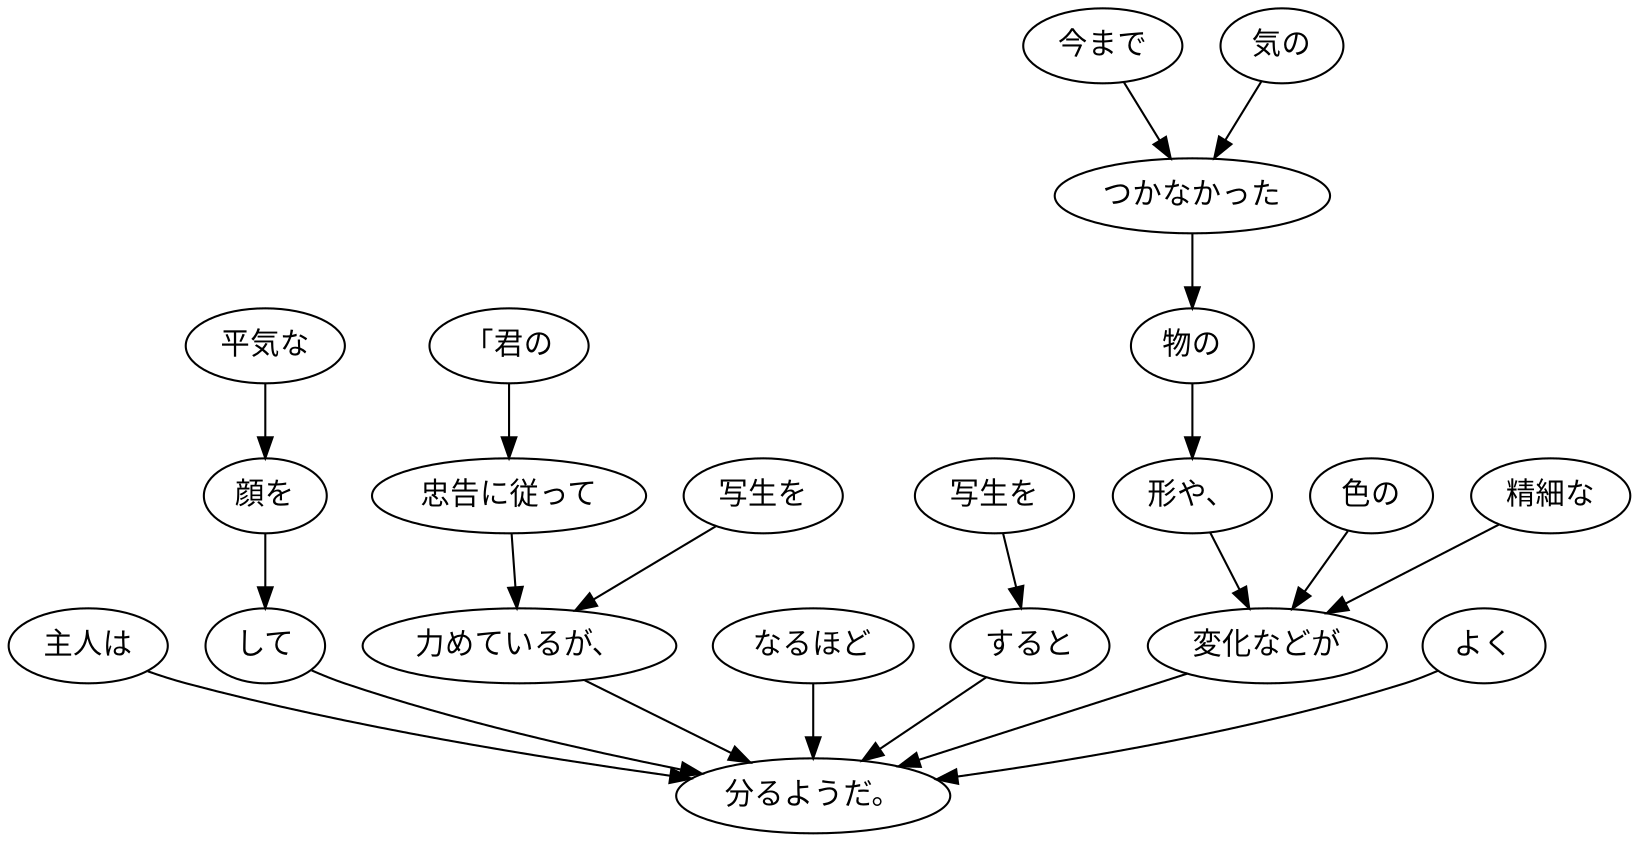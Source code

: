 digraph graph292 {
	node0 [label="主人は"];
	node1 [label="平気な"];
	node2 [label="顔を"];
	node3 [label="して"];
	node4 [label="「君の"];
	node5 [label="忠告に従って"];
	node6 [label="写生を"];
	node7 [label="力めているが、"];
	node8 [label="なるほど"];
	node9 [label="写生を"];
	node10 [label="すると"];
	node11 [label="今まで"];
	node12 [label="気の"];
	node13 [label="つかなかった"];
	node14 [label="物の"];
	node15 [label="形や、"];
	node16 [label="色の"];
	node17 [label="精細な"];
	node18 [label="変化などが"];
	node19 [label="よく"];
	node20 [label="分るようだ。"];
	node0 -> node20;
	node1 -> node2;
	node2 -> node3;
	node3 -> node20;
	node4 -> node5;
	node5 -> node7;
	node6 -> node7;
	node7 -> node20;
	node8 -> node20;
	node9 -> node10;
	node10 -> node20;
	node11 -> node13;
	node12 -> node13;
	node13 -> node14;
	node14 -> node15;
	node15 -> node18;
	node16 -> node18;
	node17 -> node18;
	node18 -> node20;
	node19 -> node20;
}
